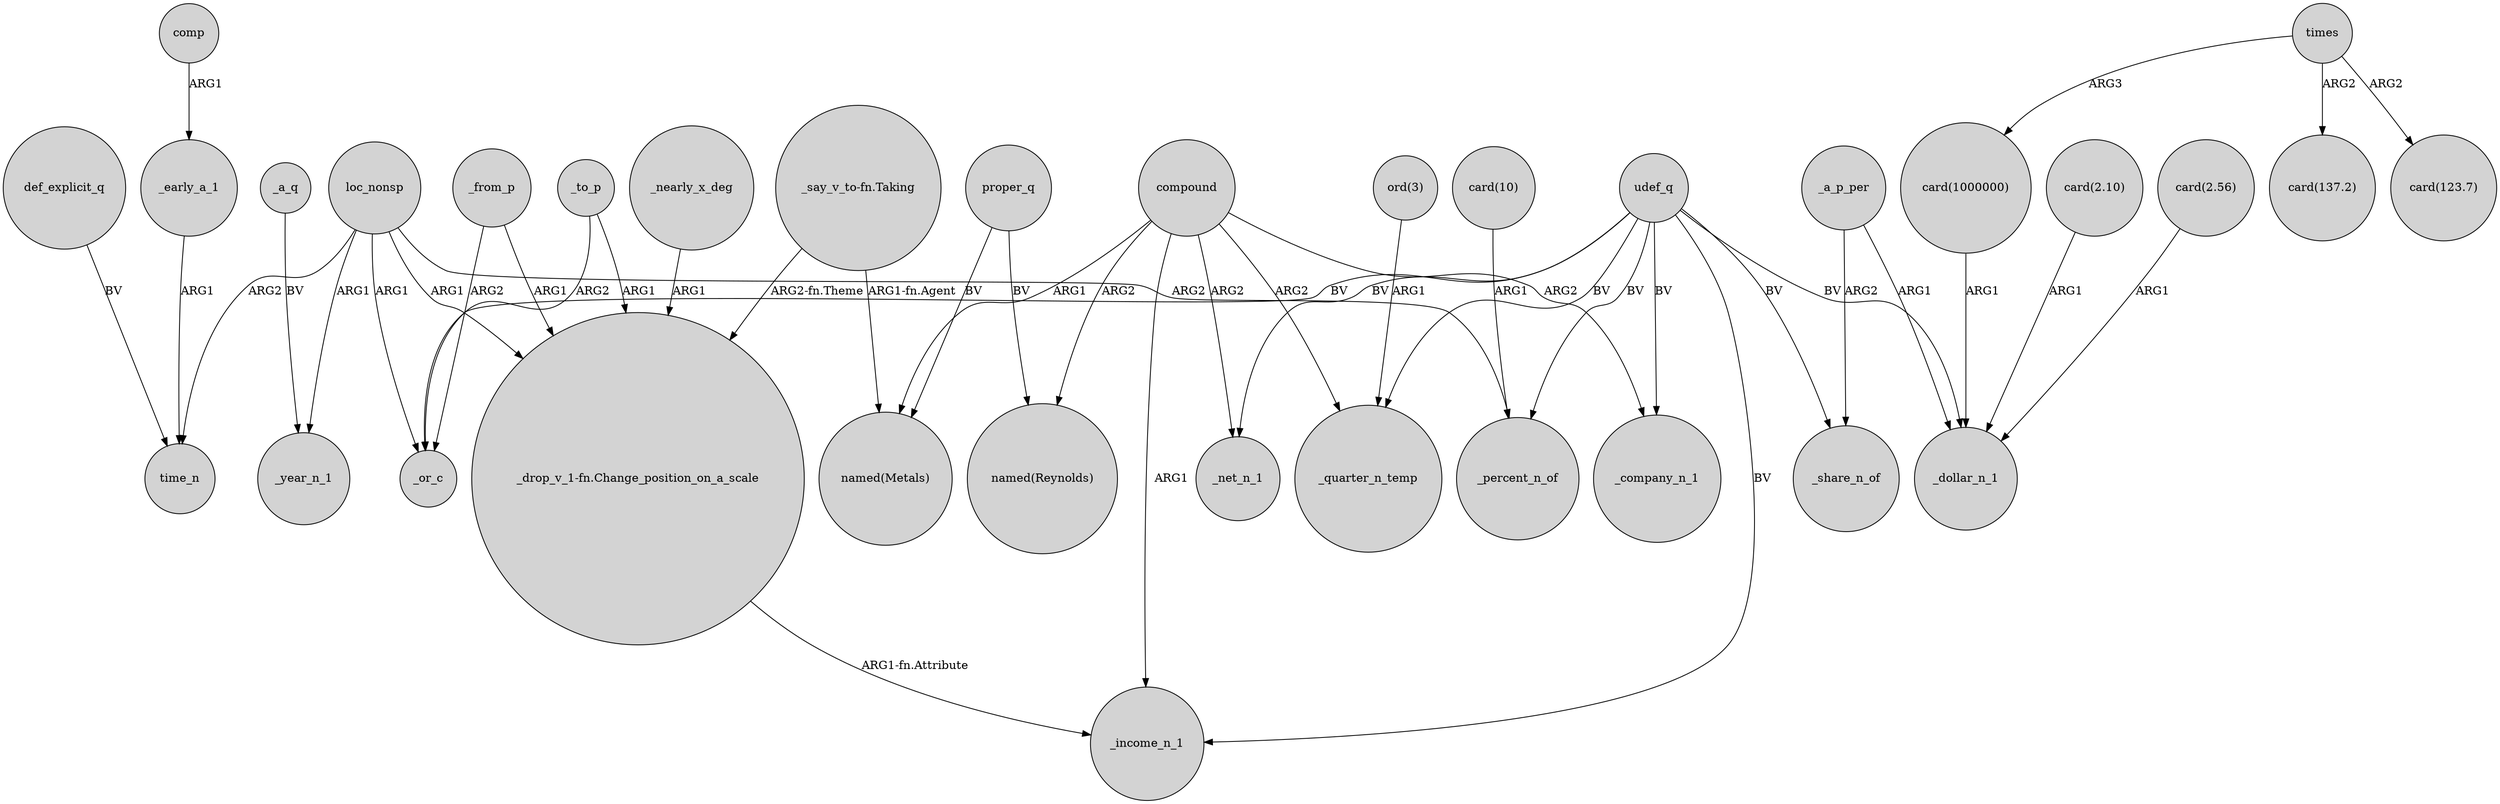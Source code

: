 digraph {
	node [shape=circle style=filled]
	_early_a_1 -> time_n [label=ARG1]
	proper_q -> "named(Metals)" [label=BV]
	_to_p -> _or_c [label=ARG2]
	compound -> "named(Reynolds)" [label=ARG2]
	"ord(3)" -> _quarter_n_temp [label=ARG1]
	compound -> _net_n_1 [label=ARG2]
	times -> "card(137.2)" [label=ARG2]
	compound -> _company_n_1 [label=ARG2]
	udef_q -> _company_n_1 [label=BV]
	udef_q -> _income_n_1 [label=BV]
	loc_nonsp -> _year_n_1 [label=ARG1]
	loc_nonsp -> "_drop_v_1-fn.Change_position_on_a_scale" [label=ARG1]
	"_drop_v_1-fn.Change_position_on_a_scale" -> _income_n_1 [label="ARG1-fn.Attribute"]
	"_say_v_to-fn.Taking" -> "named(Metals)" [label="ARG1-fn.Agent"]
	times -> "card(1000000)" [label=ARG3]
	"card(2.10)" -> _dollar_n_1 [label=ARG1]
	comp -> _early_a_1 [label=ARG1]
	_a_q -> _year_n_1 [label=BV]
	udef_q -> _or_c [label=BV]
	compound -> _income_n_1 [label=ARG1]
	compound -> _quarter_n_temp [label=ARG2]
	_a_p_per -> _share_n_of [label=ARG2]
	compound -> "named(Metals)" [label=ARG1]
	_from_p -> "_drop_v_1-fn.Change_position_on_a_scale" [label=ARG1]
	udef_q -> _percent_n_of [label=BV]
	_to_p -> "_drop_v_1-fn.Change_position_on_a_scale" [label=ARG1]
	_nearly_x_deg -> "_drop_v_1-fn.Change_position_on_a_scale" [label=ARG1]
	udef_q -> _share_n_of [label=BV]
	udef_q -> _net_n_1 [label=BV]
	udef_q -> _dollar_n_1 [label=BV]
	"card(10)" -> _percent_n_of [label=ARG1]
	"card(1000000)" -> _dollar_n_1 [label=ARG1]
	proper_q -> "named(Reynolds)" [label=BV]
	_from_p -> _or_c [label=ARG2]
	loc_nonsp -> _or_c [label=ARG1]
	_a_p_per -> _dollar_n_1 [label=ARG1]
	udef_q -> _quarter_n_temp [label=BV]
	"card(2.56)" -> _dollar_n_1 [label=ARG1]
	def_explicit_q -> time_n [label=BV]
	loc_nonsp -> time_n [label=ARG2]
	times -> "card(123.7)" [label=ARG2]
	"_say_v_to-fn.Taking" -> "_drop_v_1-fn.Change_position_on_a_scale" [label="ARG2-fn.Theme"]
	loc_nonsp -> _percent_n_of [label=ARG2]
}
